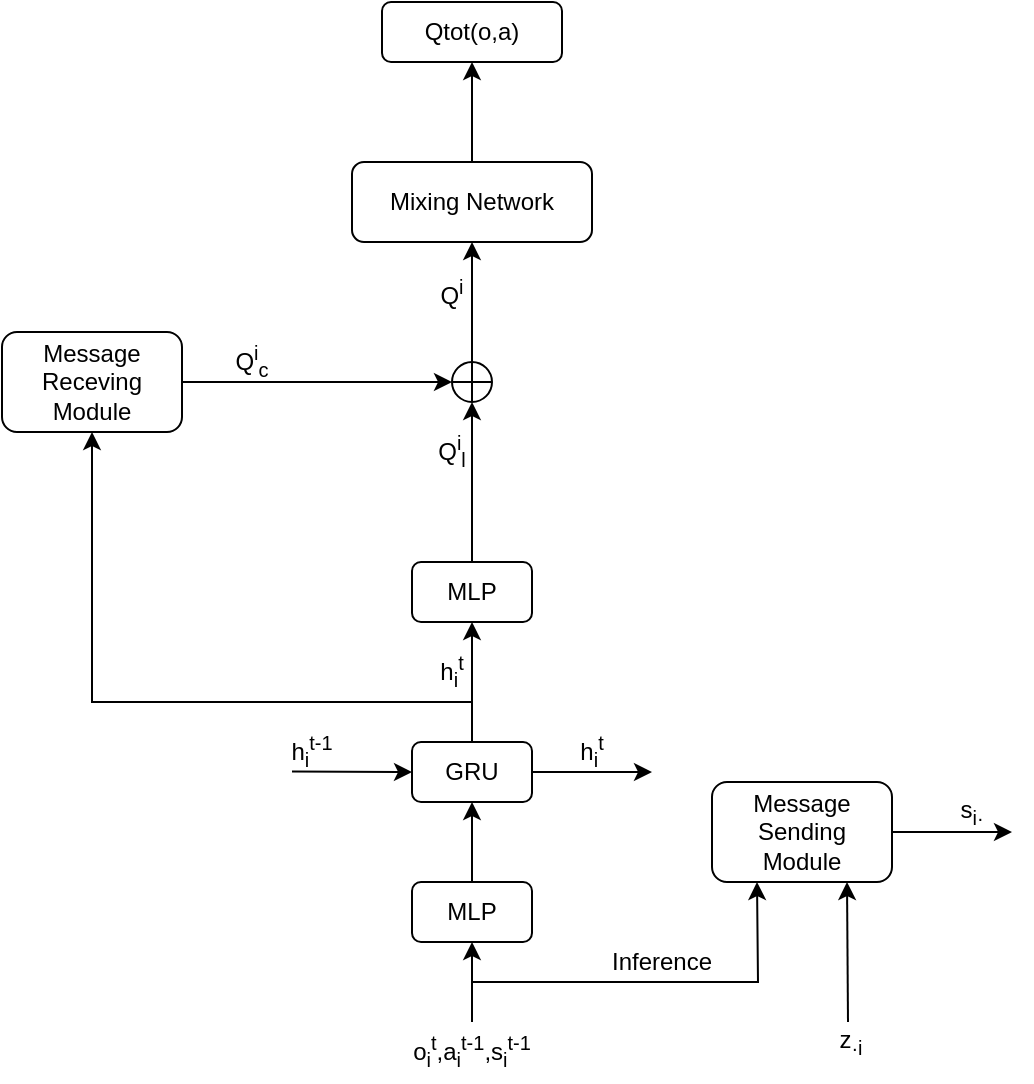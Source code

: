<mxfile version="24.8.0">
  <diagram name="第 1 页" id="IS1YIhIyGcCp1zh6kRXE">
    <mxGraphModel dx="1646" dy="435" grid="1" gridSize="10" guides="1" tooltips="1" connect="1" arrows="1" fold="1" page="1" pageScale="1" pageWidth="827" pageHeight="1169" math="0" shadow="0">
      <root>
        <mxCell id="0" />
        <mxCell id="1" parent="0" />
        <mxCell id="eI0VBQEDJUcGqaeWiOvq-8" style="edgeStyle=orthogonalEdgeStyle;rounded=0;orthogonalLoop=1;jettySize=auto;html=1;exitX=0.5;exitY=0;exitDx=0;exitDy=0;entryX=0.5;entryY=1;entryDx=0;entryDy=0;" edge="1" parent="1" source="eI0VBQEDJUcGqaeWiOvq-1" target="eI0VBQEDJUcGqaeWiOvq-4">
          <mxGeometry relative="1" as="geometry" />
        </mxCell>
        <mxCell id="eI0VBQEDJUcGqaeWiOvq-1" value="MLP" style="rounded=1;whiteSpace=wrap;html=1;" vertex="1" parent="1">
          <mxGeometry x="200" y="490" width="60" height="30" as="geometry" />
        </mxCell>
        <mxCell id="eI0VBQEDJUcGqaeWiOvq-9" style="edgeStyle=orthogonalEdgeStyle;rounded=0;orthogonalLoop=1;jettySize=auto;html=1;exitX=0.5;exitY=0;exitDx=0;exitDy=0;entryX=0.5;entryY=1;entryDx=0;entryDy=0;" edge="1" parent="1" source="eI0VBQEDJUcGqaeWiOvq-4" target="eI0VBQEDJUcGqaeWiOvq-19">
          <mxGeometry relative="1" as="geometry">
            <mxPoint x="230" y="380" as="targetPoint" />
          </mxGeometry>
        </mxCell>
        <mxCell id="eI0VBQEDJUcGqaeWiOvq-50" style="edgeStyle=orthogonalEdgeStyle;rounded=0;orthogonalLoop=1;jettySize=auto;html=1;exitX=0.5;exitY=0;exitDx=0;exitDy=0;entryX=0.5;entryY=1;entryDx=0;entryDy=0;" edge="1" parent="1" source="eI0VBQEDJUcGqaeWiOvq-4" target="eI0VBQEDJUcGqaeWiOvq-36">
          <mxGeometry relative="1" as="geometry">
            <mxPoint x="60" y="280" as="targetPoint" />
            <Array as="points">
              <mxPoint x="230" y="400" />
              <mxPoint x="40" y="400" />
            </Array>
          </mxGeometry>
        </mxCell>
        <mxCell id="eI0VBQEDJUcGqaeWiOvq-4" value="GRU" style="rounded=1;whiteSpace=wrap;html=1;" vertex="1" parent="1">
          <mxGeometry x="200" y="420" width="60" height="30" as="geometry" />
        </mxCell>
        <mxCell id="eI0VBQEDJUcGqaeWiOvq-7" value="" style="endArrow=classic;html=1;rounded=0;entryX=0.5;entryY=1;entryDx=0;entryDy=0;" edge="1" parent="1" source="eI0VBQEDJUcGqaeWiOvq-6" target="eI0VBQEDJUcGqaeWiOvq-1">
          <mxGeometry width="50" height="50" relative="1" as="geometry">
            <mxPoint x="230" y="600" as="sourcePoint" />
            <mxPoint x="280" y="550" as="targetPoint" />
            <Array as="points">
              <mxPoint x="230" y="540" />
            </Array>
          </mxGeometry>
        </mxCell>
        <mxCell id="eI0VBQEDJUcGqaeWiOvq-6" value="o&lt;sub&gt;i&lt;/sub&gt;&lt;sup&gt;t&lt;/sup&gt;,a&lt;sub&gt;i&lt;/sub&gt;&lt;sup&gt;t-1&lt;/sup&gt;,s&lt;sub&gt;i&lt;/sub&gt;&lt;sup&gt;t-1&lt;/sup&gt;" style="text;html=1;align=center;verticalAlign=middle;whiteSpace=wrap;rounded=0;" vertex="1" parent="1">
          <mxGeometry x="195" y="560" width="70" height="30" as="geometry" />
        </mxCell>
        <mxCell id="eI0VBQEDJUcGqaeWiOvq-22" style="edgeStyle=orthogonalEdgeStyle;rounded=0;orthogonalLoop=1;jettySize=auto;html=1;exitX=0.5;exitY=0;exitDx=0;exitDy=0;entryX=0.5;entryY=1;entryDx=0;entryDy=0;" edge="1" parent="1" source="eI0VBQEDJUcGqaeWiOvq-19">
          <mxGeometry relative="1" as="geometry">
            <mxPoint x="230" y="250" as="targetPoint" />
          </mxGeometry>
        </mxCell>
        <mxCell id="eI0VBQEDJUcGqaeWiOvq-19" value="MLP" style="rounded=1;whiteSpace=wrap;html=1;" vertex="1" parent="1">
          <mxGeometry x="200" y="330" width="60" height="30" as="geometry" />
        </mxCell>
        <mxCell id="eI0VBQEDJUcGqaeWiOvq-26" style="edgeStyle=orthogonalEdgeStyle;rounded=0;orthogonalLoop=1;jettySize=auto;html=1;exitX=0.5;exitY=0;exitDx=0;exitDy=0;" edge="1" parent="1" source="eI0VBQEDJUcGqaeWiOvq-23" target="eI0VBQEDJUcGqaeWiOvq-25">
          <mxGeometry relative="1" as="geometry" />
        </mxCell>
        <mxCell id="eI0VBQEDJUcGqaeWiOvq-23" value="Mixing Network" style="rounded=1;whiteSpace=wrap;html=1;" vertex="1" parent="1">
          <mxGeometry x="170" y="130" width="120" height="40" as="geometry" />
        </mxCell>
        <mxCell id="eI0VBQEDJUcGqaeWiOvq-25" value="Qtot(o,a)" style="rounded=1;whiteSpace=wrap;html=1;" vertex="1" parent="1">
          <mxGeometry x="185" y="50" width="90" height="30" as="geometry" />
        </mxCell>
        <mxCell id="eI0VBQEDJUcGqaeWiOvq-27" value="" style="endArrow=classic;html=1;rounded=0;entryX=0;entryY=0.5;entryDx=0;entryDy=0;" edge="1" parent="1" target="eI0VBQEDJUcGqaeWiOvq-4">
          <mxGeometry width="50" height="50" relative="1" as="geometry">
            <mxPoint x="140" y="434.71" as="sourcePoint" />
            <mxPoint x="200" y="435" as="targetPoint" />
          </mxGeometry>
        </mxCell>
        <mxCell id="eI0VBQEDJUcGqaeWiOvq-28" value="" style="endArrow=classic;html=1;rounded=0;exitX=1;exitY=0.5;exitDx=0;exitDy=0;" edge="1" parent="1" source="eI0VBQEDJUcGqaeWiOvq-4">
          <mxGeometry width="50" height="50" relative="1" as="geometry">
            <mxPoint x="275" y="434.71" as="sourcePoint" />
            <mxPoint x="320" y="435" as="targetPoint" />
          </mxGeometry>
        </mxCell>
        <mxCell id="eI0VBQEDJUcGqaeWiOvq-29" value="h&lt;sub&gt;i&lt;/sub&gt;&lt;sup&gt;t-1&lt;/sup&gt;" style="text;html=1;align=center;verticalAlign=middle;whiteSpace=wrap;rounded=0;" vertex="1" parent="1">
          <mxGeometry x="120" y="410" width="60" height="30" as="geometry" />
        </mxCell>
        <mxCell id="eI0VBQEDJUcGqaeWiOvq-30" value="h&lt;sub&gt;i&lt;/sub&gt;&lt;sup&gt;t&lt;/sup&gt;" style="text;html=1;align=center;verticalAlign=middle;whiteSpace=wrap;rounded=0;" vertex="1" parent="1">
          <mxGeometry x="270" y="410" width="40" height="30" as="geometry" />
        </mxCell>
        <mxCell id="eI0VBQEDJUcGqaeWiOvq-47" style="edgeStyle=orthogonalEdgeStyle;rounded=0;orthogonalLoop=1;jettySize=auto;html=1;exitX=1;exitY=0.5;exitDx=0;exitDy=0;" edge="1" parent="1" source="eI0VBQEDJUcGqaeWiOvq-31">
          <mxGeometry relative="1" as="geometry">
            <mxPoint x="500" y="465" as="targetPoint" />
          </mxGeometry>
        </mxCell>
        <mxCell id="eI0VBQEDJUcGqaeWiOvq-31" value="Message&lt;br&gt;Sending&lt;br&gt;Module" style="rounded=1;whiteSpace=wrap;html=1;" vertex="1" parent="1">
          <mxGeometry x="350" y="440" width="90" height="50" as="geometry" />
        </mxCell>
        <mxCell id="eI0VBQEDJUcGqaeWiOvq-35" value="" style="endArrow=classic;html=1;rounded=0;exitX=0.5;exitY=0;exitDx=0;exitDy=0;entryX=0.25;entryY=1;entryDx=0;entryDy=0;" edge="1" parent="1" source="eI0VBQEDJUcGqaeWiOvq-6" target="eI0VBQEDJUcGqaeWiOvq-31">
          <mxGeometry width="50" height="50" relative="1" as="geometry">
            <mxPoint x="275" y="550" as="sourcePoint" />
            <mxPoint x="325" y="500" as="targetPoint" />
            <Array as="points">
              <mxPoint x="230" y="540" />
              <mxPoint x="373" y="540" />
            </Array>
          </mxGeometry>
        </mxCell>
        <mxCell id="eI0VBQEDJUcGqaeWiOvq-37" style="edgeStyle=orthogonalEdgeStyle;rounded=0;orthogonalLoop=1;jettySize=auto;html=1;exitX=1;exitY=0.5;exitDx=0;exitDy=0;entryX=0;entryY=0.5;entryDx=0;entryDy=0;" edge="1" parent="1" source="eI0VBQEDJUcGqaeWiOvq-36" target="eI0VBQEDJUcGqaeWiOvq-40">
          <mxGeometry relative="1" as="geometry">
            <mxPoint x="185.0" y="240" as="targetPoint" />
          </mxGeometry>
        </mxCell>
        <mxCell id="eI0VBQEDJUcGqaeWiOvq-36" value="Message&lt;br&gt;Receving&lt;br&gt;Module" style="rounded=1;whiteSpace=wrap;html=1;" vertex="1" parent="1">
          <mxGeometry x="-5" y="215" width="90" height="50" as="geometry" />
        </mxCell>
        <mxCell id="eI0VBQEDJUcGqaeWiOvq-38" value="Q&lt;sup&gt;i&lt;/sup&gt;&lt;sub&gt;c&lt;/sub&gt;" style="text;html=1;align=center;verticalAlign=middle;whiteSpace=wrap;rounded=0;" vertex="1" parent="1">
          <mxGeometry x="90" y="215" width="60" height="30" as="geometry" />
        </mxCell>
        <mxCell id="eI0VBQEDJUcGqaeWiOvq-39" value="h&lt;sub&gt;i&lt;/sub&gt;&lt;sup&gt;t&lt;/sup&gt;" style="text;html=1;align=center;verticalAlign=middle;whiteSpace=wrap;rounded=0;" vertex="1" parent="1">
          <mxGeometry x="200" y="370" width="40" height="30" as="geometry" />
        </mxCell>
        <mxCell id="eI0VBQEDJUcGqaeWiOvq-42" style="edgeStyle=orthogonalEdgeStyle;rounded=0;orthogonalLoop=1;jettySize=auto;html=1;exitX=0.5;exitY=0;exitDx=0;exitDy=0;entryX=0.5;entryY=1;entryDx=0;entryDy=0;" edge="1" parent="1" source="eI0VBQEDJUcGqaeWiOvq-40" target="eI0VBQEDJUcGqaeWiOvq-23">
          <mxGeometry relative="1" as="geometry" />
        </mxCell>
        <mxCell id="eI0VBQEDJUcGqaeWiOvq-40" value="" style="shape=orEllipse;perimeter=ellipsePerimeter;whiteSpace=wrap;html=1;backgroundOutline=1;" vertex="1" parent="1">
          <mxGeometry x="220" y="230" width="20" height="20" as="geometry" />
        </mxCell>
        <mxCell id="eI0VBQEDJUcGqaeWiOvq-41" value="Q&lt;sup&gt;i&lt;/sup&gt;&lt;sub&gt;l&lt;/sub&gt;" style="text;html=1;align=center;verticalAlign=middle;whiteSpace=wrap;rounded=0;" vertex="1" parent="1">
          <mxGeometry x="190" y="260" width="60" height="30" as="geometry" />
        </mxCell>
        <mxCell id="eI0VBQEDJUcGqaeWiOvq-44" value="Q&lt;sup&gt;i&lt;/sup&gt;" style="text;html=1;align=center;verticalAlign=middle;whiteSpace=wrap;rounded=0;" vertex="1" parent="1">
          <mxGeometry x="190" y="180" width="60" height="30" as="geometry" />
        </mxCell>
        <mxCell id="eI0VBQEDJUcGqaeWiOvq-45" value="" style="endArrow=classic;html=1;rounded=0;entryX=0.75;entryY=1;entryDx=0;entryDy=0;" edge="1" parent="1" target="eI0VBQEDJUcGqaeWiOvq-31">
          <mxGeometry width="50" height="50" relative="1" as="geometry">
            <mxPoint x="418" y="560" as="sourcePoint" />
            <mxPoint x="420" y="550" as="targetPoint" />
          </mxGeometry>
        </mxCell>
        <mxCell id="eI0VBQEDJUcGqaeWiOvq-46" value="z&lt;sub&gt;·i&lt;/sub&gt;" style="text;html=1;align=center;verticalAlign=middle;whiteSpace=wrap;rounded=0;" vertex="1" parent="1">
          <mxGeometry x="399" y="560" width="41" height="20" as="geometry" />
        </mxCell>
        <mxCell id="eI0VBQEDJUcGqaeWiOvq-48" value="s&lt;sub&gt;i·&lt;/sub&gt;" style="text;html=1;align=center;verticalAlign=middle;whiteSpace=wrap;rounded=0;" vertex="1" parent="1">
          <mxGeometry x="450" y="440" width="60" height="30" as="geometry" />
        </mxCell>
        <mxCell id="eI0VBQEDJUcGqaeWiOvq-49" value="Inference" style="text;html=1;align=center;verticalAlign=middle;whiteSpace=wrap;rounded=0;" vertex="1" parent="1">
          <mxGeometry x="300" y="520" width="50" height="20" as="geometry" />
        </mxCell>
      </root>
    </mxGraphModel>
  </diagram>
</mxfile>
